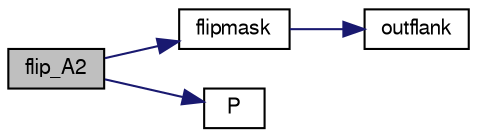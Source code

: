 digraph "flip_A2"
{
 // LATEX_PDF_SIZE
  bgcolor="transparent";
  edge [fontname="FreeSans",fontsize="10",labelfontname="FreeSans",labelfontsize="10"];
  node [fontname="FreeSans",fontsize="10",shape=record];
  rankdir="LR";
  Node1 [label="flip_A2",height=0.2,width=0.4,color="black", fillcolor="grey75", style="filled", fontcolor="black",tooltip=" "];
  Node1 -> Node2 [color="midnightblue",fontsize="10",style="solid",fontname="FreeSans"];
  Node2 [label="flipmask",height=0.2,width=0.4,color="black",URL="$flip__sse_8c.html#a61d89d0703dac7cf9a62a39cf5708f39",tooltip=" "];
  Node2 -> Node3 [color="midnightblue",fontsize="10",style="solid",fontname="FreeSans"];
  Node3 [label="outflank",height=0.2,width=0.4,color="black",URL="$generate__flip_8c.html#a3032cfcb2fea810fb9e5e43463fd195e",tooltip=" "];
  Node1 -> Node4 [color="midnightblue",fontsize="10",style="solid",fontname="FreeSans"];
  Node4 [label="P",height=0.2,width=0.4,color="black",URL="$generate__flip_8c.html#a11481f01e169aee1117c83a352c22222",tooltip=" "];
}
